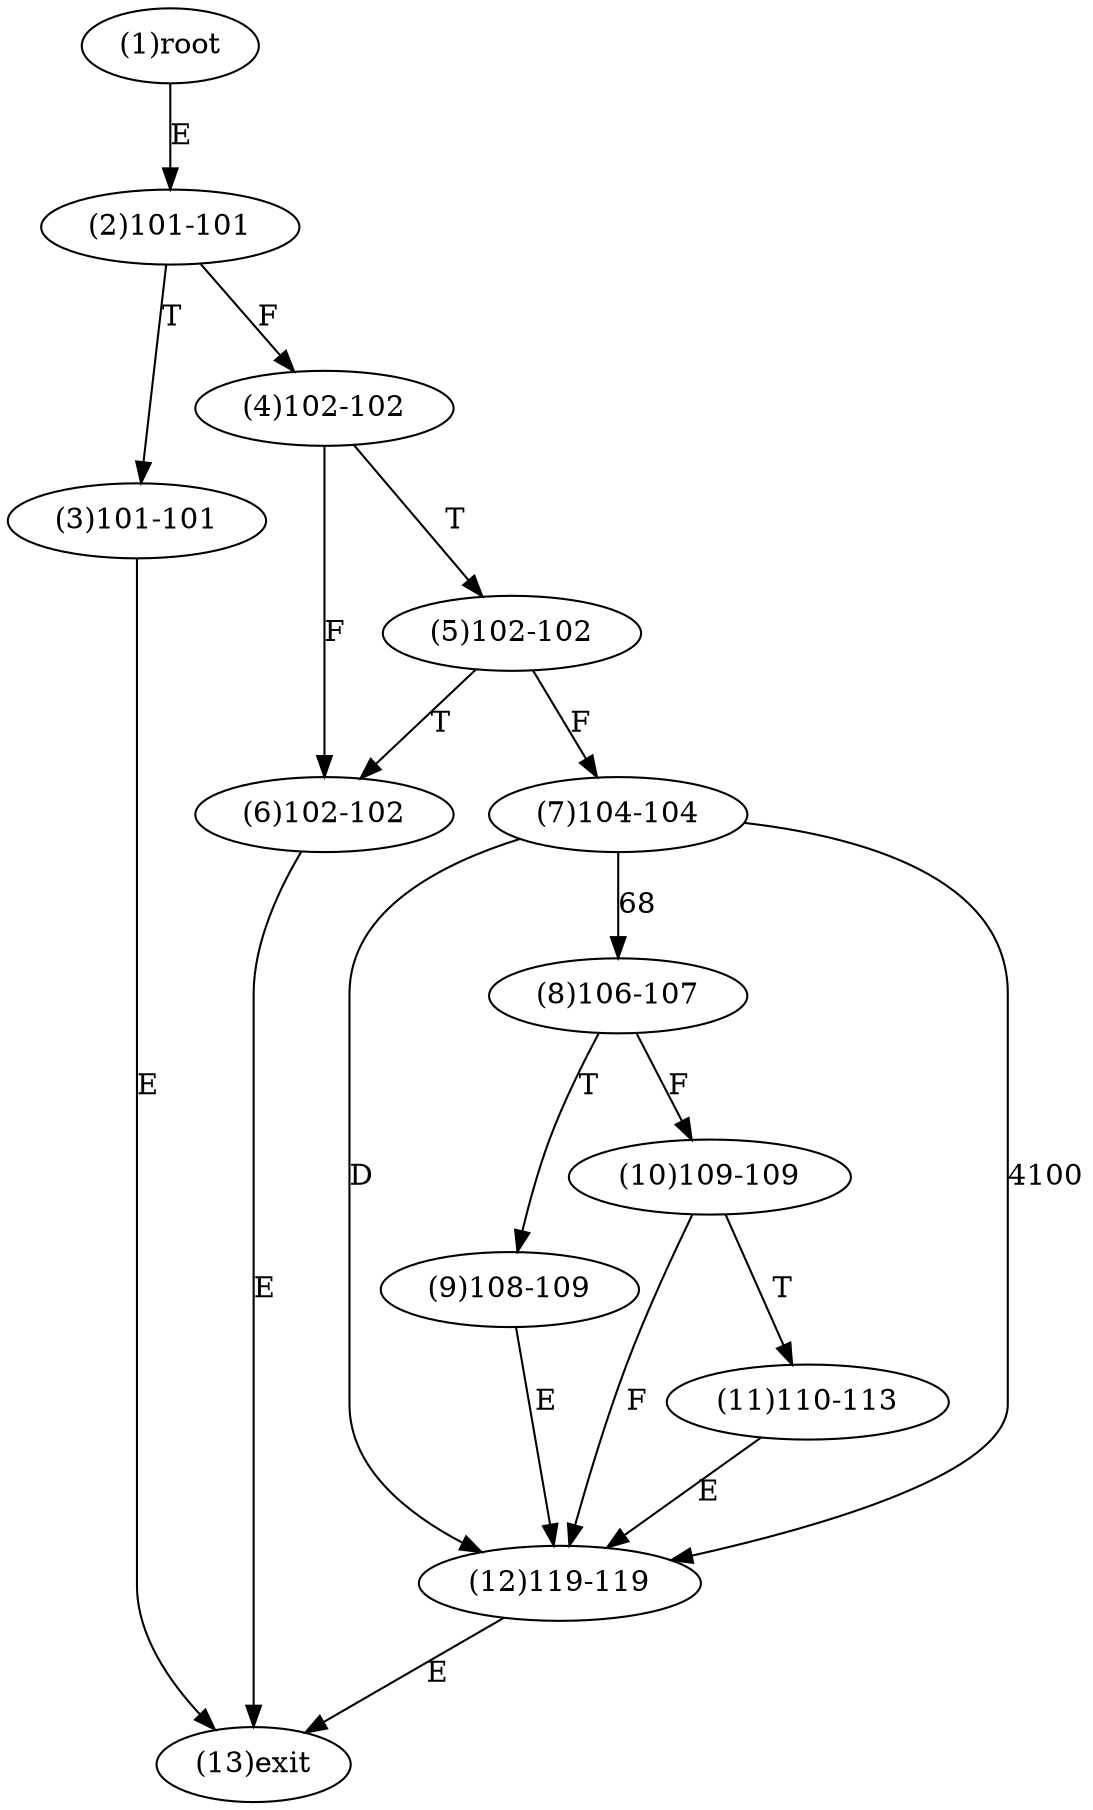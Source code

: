 digraph "" { 
1[ label="(1)root"];
2[ label="(2)101-101"];
3[ label="(3)101-101"];
4[ label="(4)102-102"];
5[ label="(5)102-102"];
6[ label="(6)102-102"];
7[ label="(7)104-104"];
8[ label="(8)106-107"];
9[ label="(9)108-109"];
10[ label="(10)109-109"];
11[ label="(11)110-113"];
12[ label="(12)119-119"];
13[ label="(13)exit"];
1->2[ label="E"];
2->4[ label="F"];
2->3[ label="T"];
3->13[ label="E"];
4->6[ label="F"];
4->5[ label="T"];
5->7[ label="F"];
5->6[ label="T"];
6->13[ label="E"];
7->8[ label="68"];
7->12[ label="4100"];
7->12[ label="D"];
8->10[ label="F"];
8->9[ label="T"];
9->12[ label="E"];
10->12[ label="F"];
10->11[ label="T"];
11->12[ label="E"];
12->13[ label="E"];
}